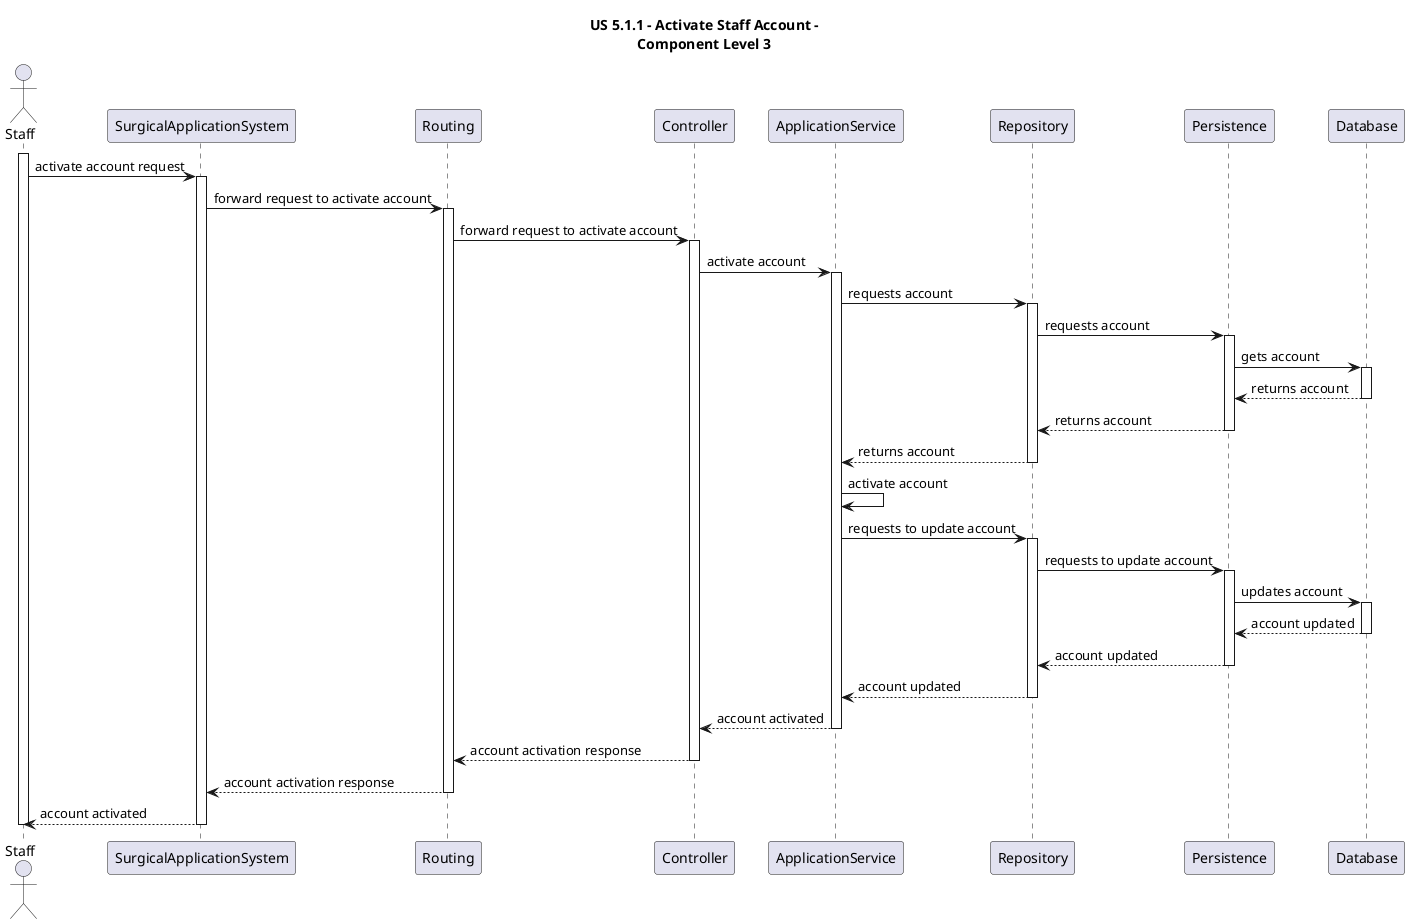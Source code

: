 @startuml
title US 5.1.1 - Activate Staff Account -\nComponent Level 3

actor Staff
participant SurgicalApplicationSystem
participant Routing
participant Controller
participant ApplicationService
participant Repository
participant Persistence
participant Database

activate Staff

Staff -> SurgicalApplicationSystem: activate account request
    activate SurgicalApplicationSystem
    
    SurgicalApplicationSystem -> Routing: forward request to activate account
    activate Routing
    
    Routing -> Controller: forward request to activate account
    activate Controller
    
    Controller -> ApplicationService: activate account
    activate ApplicationService
    
    ApplicationService -> Repository: requests account
    activate Repository
    
    Repository -> Persistence: requests account
    activate Persistence
    
    Persistence -> Database: gets account
    activate Database
    
    Database --> Persistence: returns account
    deactivate Database
    
    Persistence --> Repository: returns account
    deactivate Persistence
    
    Repository --> ApplicationService: returns account
    deactivate Repository
    
    ApplicationService -> ApplicationService: activate account
    
    ApplicationService -> Repository: requests to update account
    activate Repository
    
    Repository -> Persistence: requests to update account
    activate Persistence
    
    Persistence -> Database: updates account
    activate Database
    
    Database --> Persistence: account updated
    deactivate Database
    
    Persistence --> Repository: account updated
    deactivate Persistence
    
    Repository --> ApplicationService: account updated
    deactivate Repository
    
    ApplicationService --> Controller: account activated
    deactivate ApplicationService
    
    Controller --> Routing: account activation response
    deactivate Controller
    
    Routing --> SurgicalApplicationSystem: account activation response
    deactivate Routing
    
    SurgicalApplicationSystem --> Staff: account activated
    deactivate SurgicalApplicationSystem

deactivate Staff

@enduml
